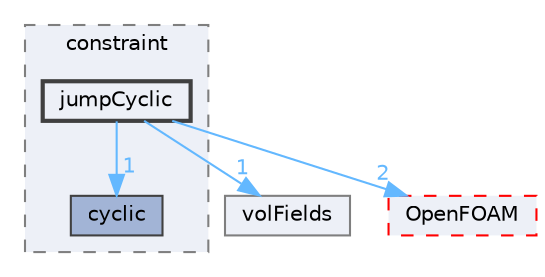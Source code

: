 digraph "src/finiteVolume/fields/fvPatchFields/constraint/jumpCyclic"
{
 // LATEX_PDF_SIZE
  bgcolor="transparent";
  edge [fontname=Helvetica,fontsize=10,labelfontname=Helvetica,labelfontsize=10];
  node [fontname=Helvetica,fontsize=10,shape=box,height=0.2,width=0.4];
  compound=true
  subgraph clusterdir_dcf2f02ec1a1951cb48a5d6d97386405 {
    graph [ bgcolor="#edf0f7", pencolor="grey50", label="constraint", fontname=Helvetica,fontsize=10 style="filled,dashed", URL="dir_dcf2f02ec1a1951cb48a5d6d97386405.html",tooltip=""]
  dir_e9d67726b90b890b99d2b1019245a9c5 [label="cyclic", fillcolor="#a2b4d6", color="grey25", style="filled", URL="dir_e9d67726b90b890b99d2b1019245a9c5.html",tooltip=""];
  dir_d3c4c5095fd67ba8ea05d0bb25f8a69f [label="jumpCyclic", fillcolor="#edf0f7", color="grey25", style="filled,bold", URL="dir_d3c4c5095fd67ba8ea05d0bb25f8a69f.html",tooltip=""];
  }
  dir_bd8bf7fa65467c460a50eacc456ce356 [label="volFields", fillcolor="#edf0f7", color="grey50", style="filled", URL="dir_bd8bf7fa65467c460a50eacc456ce356.html",tooltip=""];
  dir_c5473ff19b20e6ec4dfe5c310b3778a8 [label="OpenFOAM", fillcolor="#edf0f7", color="red", style="filled,dashed", URL="dir_c5473ff19b20e6ec4dfe5c310b3778a8.html",tooltip=""];
  dir_d3c4c5095fd67ba8ea05d0bb25f8a69f->dir_bd8bf7fa65467c460a50eacc456ce356 [headlabel="1", labeldistance=1.5 headhref="dir_002005_004295.html" href="dir_002005_004295.html" color="steelblue1" fontcolor="steelblue1"];
  dir_d3c4c5095fd67ba8ea05d0bb25f8a69f->dir_c5473ff19b20e6ec4dfe5c310b3778a8 [headlabel="2", labeldistance=1.5 headhref="dir_002005_002695.html" href="dir_002005_002695.html" color="steelblue1" fontcolor="steelblue1"];
  dir_d3c4c5095fd67ba8ea05d0bb25f8a69f->dir_e9d67726b90b890b99d2b1019245a9c5 [headlabel="1", labeldistance=1.5 headhref="dir_002005_000757.html" href="dir_002005_000757.html" color="steelblue1" fontcolor="steelblue1"];
}
